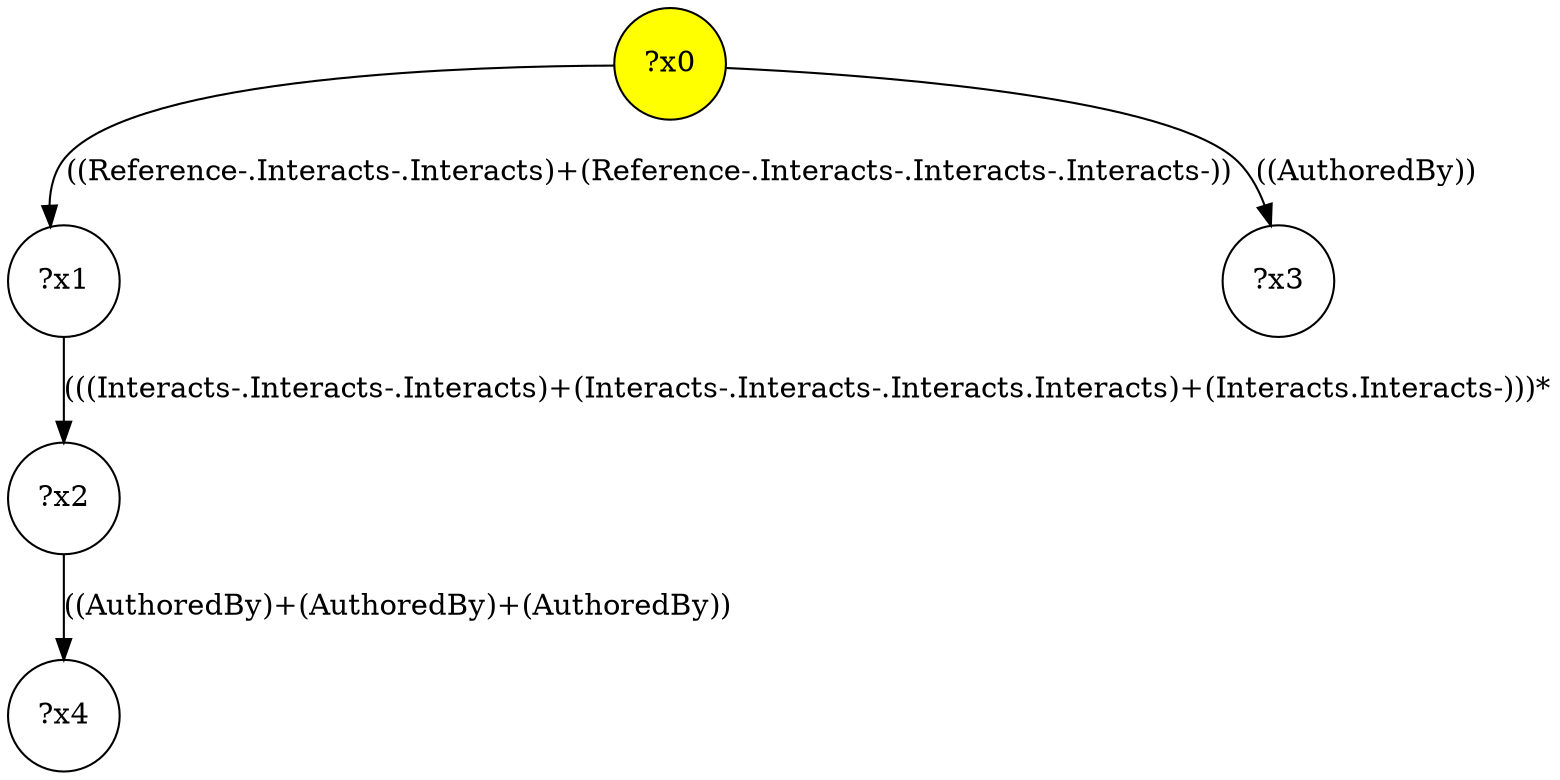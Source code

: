 digraph g {
	x0 [fillcolor="yellow", style="filled," shape=circle, label="?x0"];
	x1 [shape=circle, label="?x1"];
	x0 -> x1 [label="((Reference-.Interacts-.Interacts)+(Reference-.Interacts-.Interacts-.Interacts-))"];
	x2 [shape=circle, label="?x2"];
	x1 -> x2 [label="(((Interacts-.Interacts-.Interacts)+(Interacts-.Interacts-.Interacts.Interacts)+(Interacts.Interacts-)))*"];
	x3 [shape=circle, label="?x3"];
	x0 -> x3 [label="((AuthoredBy))"];
	x4 [shape=circle, label="?x4"];
	x2 -> x4 [label="((AuthoredBy)+(AuthoredBy)+(AuthoredBy))"];
}
